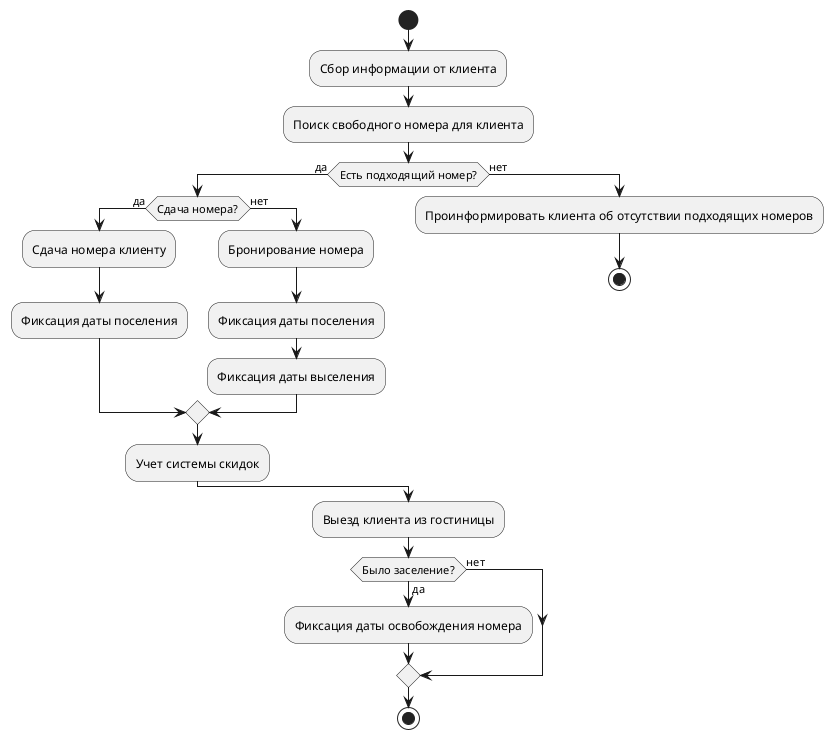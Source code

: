 @startuml ActivityAfter
start
:Сбор информации от клиента;
:Поиск свободного номера для клиента;
if (Есть подходящий номер?) then (да)
  if (Сдача номера?) then (да)
    :Сдача номера клиенту;
    :Фиксация даты поселения;
  else (нет)
    :Бронирование номера;
    :Фиксация даты поселения;
    :Фиксация даты выселения;
  endif
    :Учет системы скидок;
else (нет)
   :Проинформировать клиента об отсутствии подходящих номеров; 
   stop
endif
:Выезд клиента из гостиницы;
if (Было заселение?) then (да)
  :Фиксация даты освобождения номера;
else(нет)
endif
stop
@enduml